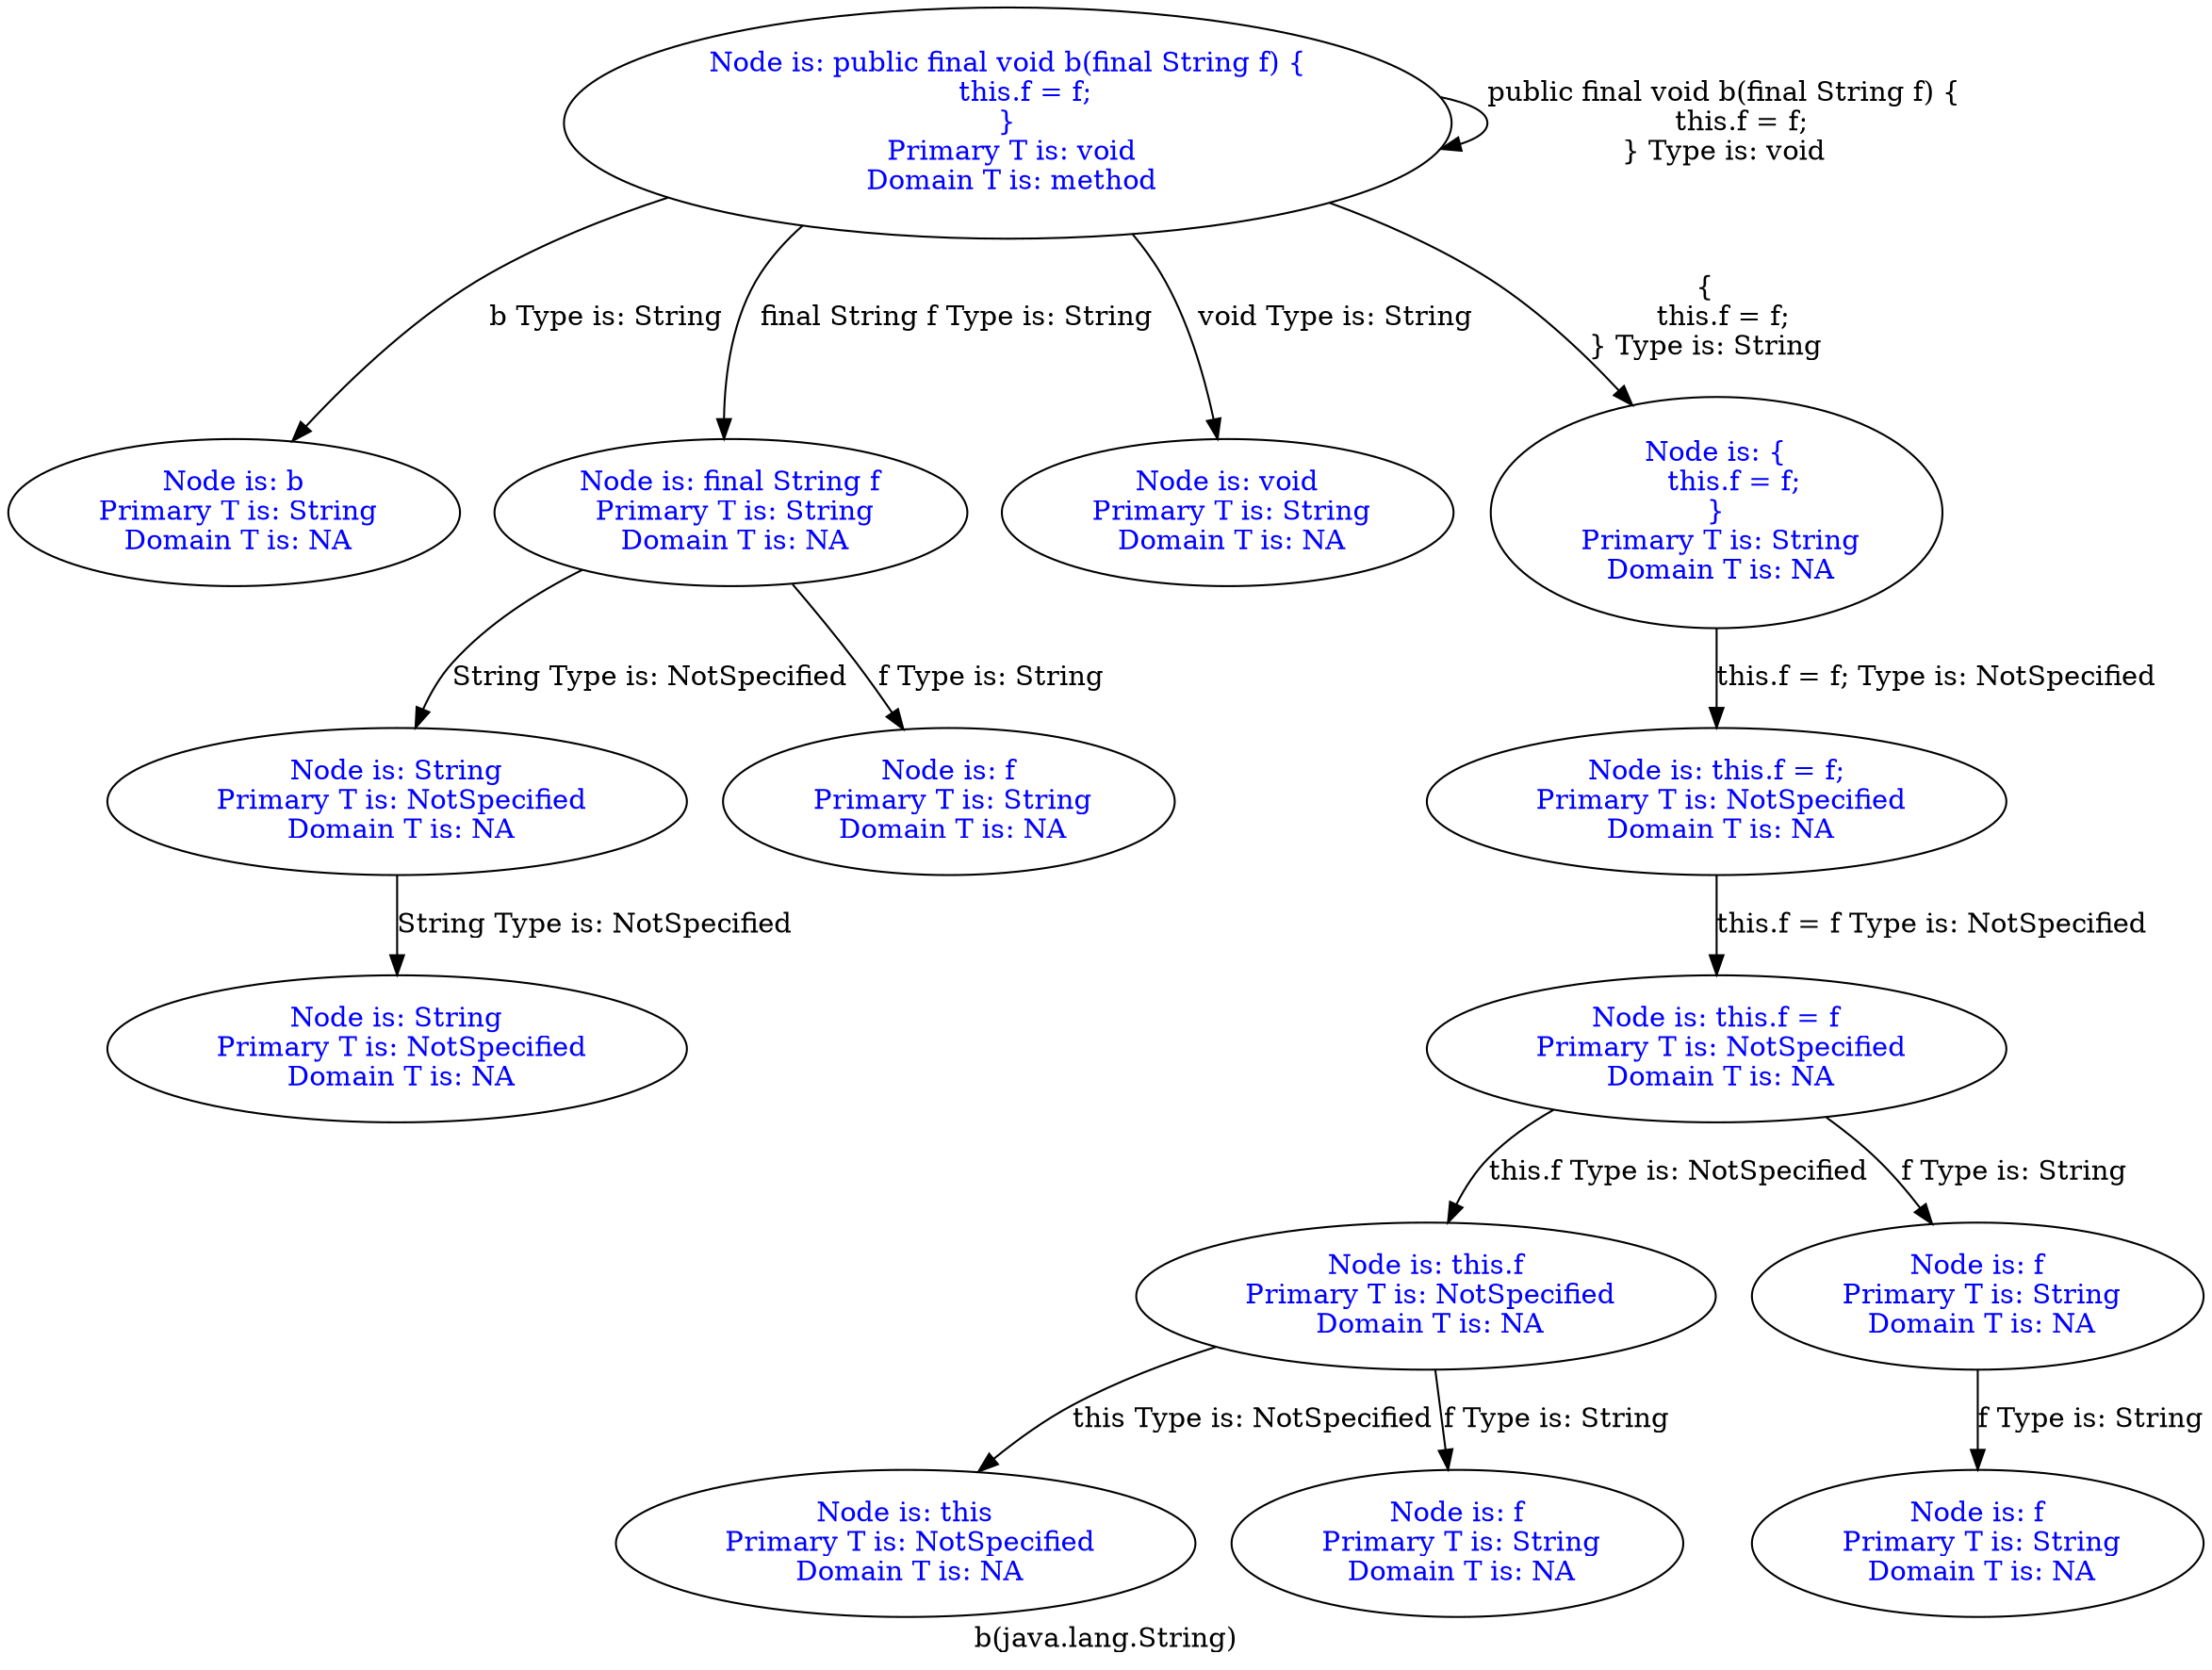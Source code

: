 digraph "b(java.lang.String)" {
 label="b(java.lang.String)"
{
 node [shape=box]} 
326 -> 326[label="public final void b(final String f) {
    this.f = f;
} Type is: void"];
326[label="Node is: public final void b(final String f) {
    this.f = f;
}
 Primary T is: void
 Domain T is: method",fontcolor="blue"];
  326 -> 327[label="b Type is: String"];
327[label="Node is: b
 Primary T is: String
 Domain T is: NA",fontcolor="blue"];
  326 -> 328[label="final String f Type is: String"];
328[label="Node is: final String f
 Primary T is: String
 Domain T is: NA",fontcolor="blue"];
  328 -> 329[label="String Type is: NotSpecified"];
329[label="Node is: String
 Primary T is: NotSpecified
 Domain T is: NA",fontcolor="blue"];
  329 -> 330[label="String Type is: NotSpecified"];
330[label="Node is: String
 Primary T is: NotSpecified
 Domain T is: NA",fontcolor="blue"];
  328 -> 331[label="f Type is: String"];
331[label="Node is: f
 Primary T is: String
 Domain T is: NA",fontcolor="blue"];
  326 -> 332[label="void Type is: String"];
332[label="Node is: void
 Primary T is: String
 Domain T is: NA",fontcolor="blue"];
  326 -> 333[label="{
    this.f = f;
} Type is: String"];
333[label="Node is: {
    this.f = f;
}
 Primary T is: String
 Domain T is: NA",fontcolor="blue"];
  333 -> 334[label="this.f = f; Type is: NotSpecified"];
334[label="Node is: this.f = f;
 Primary T is: NotSpecified
 Domain T is: NA",fontcolor="blue"];
  334 -> 335[label="this.f = f Type is: NotSpecified"];
335[label="Node is: this.f = f
 Primary T is: NotSpecified
 Domain T is: NA",fontcolor="blue"];
  335 -> 336[label="this.f Type is: NotSpecified"];
336[label="Node is: this.f
 Primary T is: NotSpecified
 Domain T is: NA",fontcolor="blue"];
  336 -> 337[label="this Type is: NotSpecified"];
337[label="Node is: this
 Primary T is: NotSpecified
 Domain T is: NA",fontcolor="blue"];
  336 -> 338[label="f Type is: String"];
338[label="Node is: f
 Primary T is: String
 Domain T is: NA",fontcolor="blue"];
  335 -> 339[label="f Type is: String"];
339[label="Node is: f
 Primary T is: String
 Domain T is: NA",fontcolor="blue"];
  339 -> 340[label="f Type is: String"];
340[label="Node is: f
 Primary T is: String
 Domain T is: NA",fontcolor="blue"];
  }
